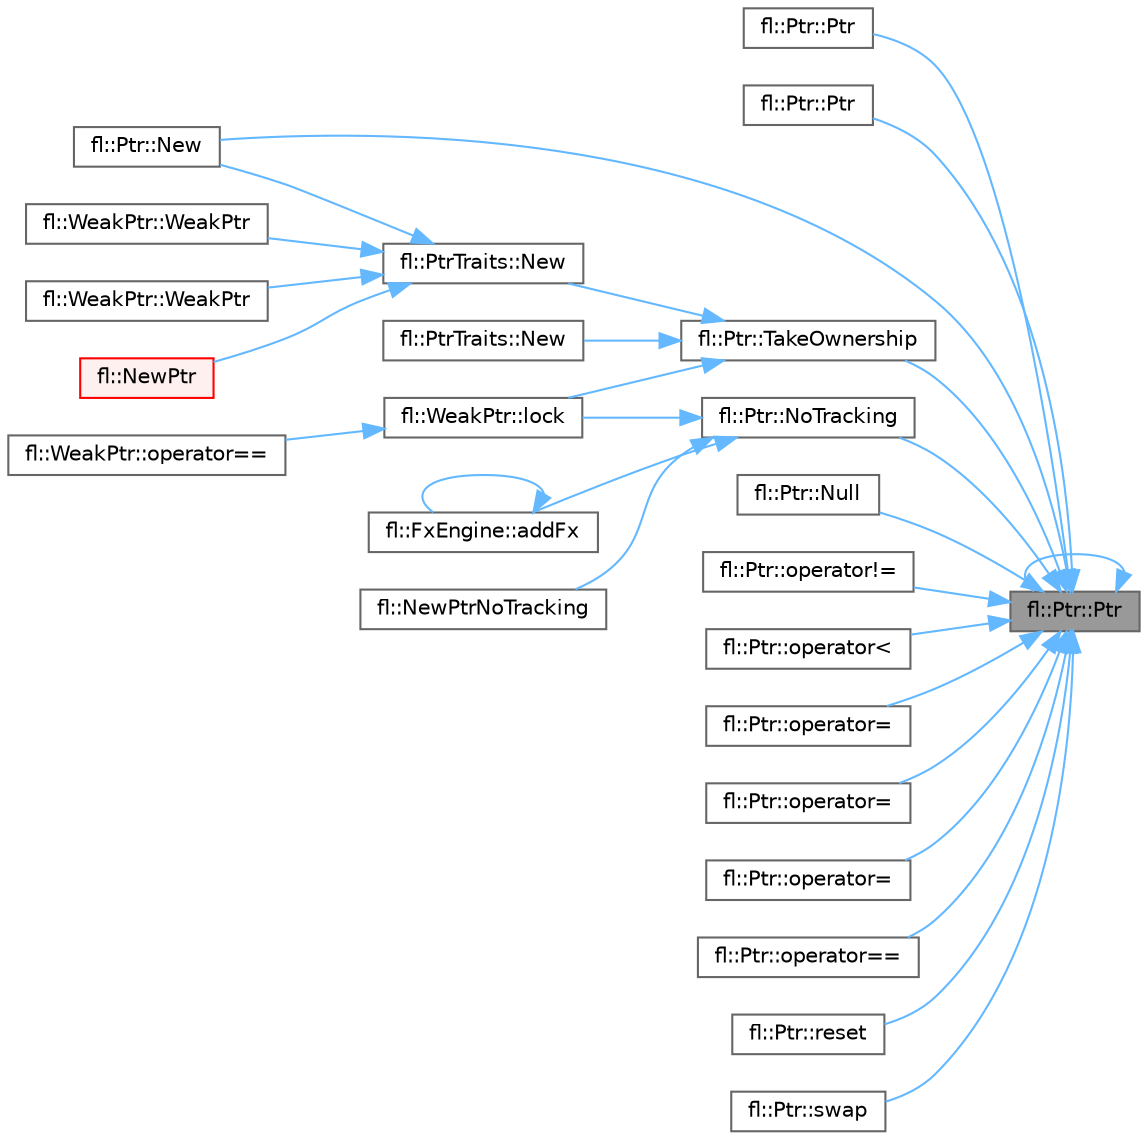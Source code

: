 digraph "fl::Ptr::Ptr"
{
 // INTERACTIVE_SVG=YES
 // LATEX_PDF_SIZE
  bgcolor="transparent";
  edge [fontname=Helvetica,fontsize=10,labelfontname=Helvetica,labelfontsize=10];
  node [fontname=Helvetica,fontsize=10,shape=box,height=0.2,width=0.4];
  rankdir="RL";
  Node1 [id="Node000001",label="fl::Ptr::Ptr",height=0.2,width=0.4,color="gray40", fillcolor="grey60", style="filled", fontcolor="black",tooltip=" "];
  Node1 -> Node2 [id="edge1_Node000001_Node000002",dir="back",color="steelblue1",style="solid",tooltip=" "];
  Node2 [id="Node000002",label="fl::Ptr::Ptr",height=0.2,width=0.4,color="grey40", fillcolor="white", style="filled",URL="$d1/d56/classfl_1_1_ptr_a8d9a8dbd1a6cf7b4801c396b8e802e1d.html#a8d9a8dbd1a6cf7b4801c396b8e802e1d",tooltip=" "];
  Node1 -> Node1 [id="edge2_Node000001_Node000001",dir="back",color="steelblue1",style="solid",tooltip=" "];
  Node1 -> Node3 [id="edge3_Node000001_Node000003",dir="back",color="steelblue1",style="solid",tooltip=" "];
  Node3 [id="Node000003",label="fl::Ptr::Ptr",height=0.2,width=0.4,color="grey40", fillcolor="white", style="filled",URL="$d1/d56/classfl_1_1_ptr_a4b6b952b8d8e861cdb64cc1a3672ce8d.html#a4b6b952b8d8e861cdb64cc1a3672ce8d",tooltip=" "];
  Node1 -> Node4 [id="edge4_Node000001_Node000004",dir="back",color="steelblue1",style="solid",tooltip=" "];
  Node4 [id="Node000004",label="fl::Ptr::New",height=0.2,width=0.4,color="grey40", fillcolor="white", style="filled",URL="$d1/d56/classfl_1_1_ptr_a4041b6379499b8faf0626509cbb9d357.html#a4041b6379499b8faf0626509cbb9d357",tooltip=" "];
  Node1 -> Node5 [id="edge5_Node000001_Node000005",dir="back",color="steelblue1",style="solid",tooltip=" "];
  Node5 [id="Node000005",label="fl::Ptr::NoTracking",height=0.2,width=0.4,color="grey40", fillcolor="white", style="filled",URL="$d1/d56/classfl_1_1_ptr_a634e230ee0f4e89e43a2e127aca31aee.html#a634e230ee0f4e89e43a2e127aca31aee",tooltip=" "];
  Node5 -> Node6 [id="edge6_Node000005_Node000006",dir="back",color="steelblue1",style="solid",tooltip=" "];
  Node6 [id="Node000006",label="fl::FxEngine::addFx",height=0.2,width=0.4,color="grey40", fillcolor="white", style="filled",URL="$d4/d60/classfl_1_1_fx_engine_ae7fcd8e1299e27e323cb96069321200b.html#ae7fcd8e1299e27e323cb96069321200b",tooltip="Adds a new effect to the engine."];
  Node6 -> Node6 [id="edge7_Node000006_Node000006",dir="back",color="steelblue1",style="solid",tooltip=" "];
  Node5 -> Node7 [id="edge8_Node000005_Node000007",dir="back",color="steelblue1",style="solid",tooltip=" "];
  Node7 [id="Node000007",label="fl::WeakPtr::lock",height=0.2,width=0.4,color="grey40", fillcolor="white", style="filled",URL="$db/d77/classfl_1_1_weak_ptr_ac52bc006cef9fef0774e23023aa5d9f2.html#ac52bc006cef9fef0774e23023aa5d9f2",tooltip=" "];
  Node7 -> Node8 [id="edge9_Node000007_Node000008",dir="back",color="steelblue1",style="solid",tooltip=" "];
  Node8 [id="Node000008",label="fl::WeakPtr::operator==",height=0.2,width=0.4,color="grey40", fillcolor="white", style="filled",URL="$db/d77/classfl_1_1_weak_ptr_a0e8a300bcc2b04d7f60b0ad7265f23da.html#a0e8a300bcc2b04d7f60b0ad7265f23da",tooltip=" "];
  Node5 -> Node9 [id="edge10_Node000005_Node000009",dir="back",color="steelblue1",style="solid",tooltip=" "];
  Node9 [id="Node000009",label="fl::NewPtrNoTracking",height=0.2,width=0.4,color="grey40", fillcolor="white", style="filled",URL="$d4/d36/namespacefl_a755f6bf38632d39e6a94a23adeed2736.html#a755f6bf38632d39e6a94a23adeed2736",tooltip=" "];
  Node1 -> Node10 [id="edge11_Node000001_Node000010",dir="back",color="steelblue1",style="solid",tooltip=" "];
  Node10 [id="Node000010",label="fl::Ptr::Null",height=0.2,width=0.4,color="grey40", fillcolor="white", style="filled",URL="$d1/d56/classfl_1_1_ptr_a957e9940a5c1a8363b79accc93625dc1.html#a957e9940a5c1a8363b79accc93625dc1",tooltip=" "];
  Node1 -> Node11 [id="edge12_Node000001_Node000011",dir="back",color="steelblue1",style="solid",tooltip=" "];
  Node11 [id="Node000011",label="fl::Ptr::operator!=",height=0.2,width=0.4,color="grey40", fillcolor="white", style="filled",URL="$d1/d56/classfl_1_1_ptr_a7dfb590b25cea41f077c559cd6bbf8aa.html#a7dfb590b25cea41f077c559cd6bbf8aa",tooltip=" "];
  Node1 -> Node12 [id="edge13_Node000001_Node000012",dir="back",color="steelblue1",style="solid",tooltip=" "];
  Node12 [id="Node000012",label="fl::Ptr::operator\<",height=0.2,width=0.4,color="grey40", fillcolor="white", style="filled",URL="$d1/d56/classfl_1_1_ptr_a12b1119fdfa005760cd0905ef452391e.html#a12b1119fdfa005760cd0905ef452391e",tooltip=" "];
  Node1 -> Node13 [id="edge14_Node000001_Node000013",dir="back",color="steelblue1",style="solid",tooltip=" "];
  Node13 [id="Node000013",label="fl::Ptr::operator=",height=0.2,width=0.4,color="grey40", fillcolor="white", style="filled",URL="$d1/d56/classfl_1_1_ptr_aa7535e1aa9e2824848c15a63bde6d6be.html#aa7535e1aa9e2824848c15a63bde6d6be",tooltip=" "];
  Node1 -> Node14 [id="edge15_Node000001_Node000014",dir="back",color="steelblue1",style="solid",tooltip=" "];
  Node14 [id="Node000014",label="fl::Ptr::operator=",height=0.2,width=0.4,color="grey40", fillcolor="white", style="filled",URL="$d1/d56/classfl_1_1_ptr_a387db388c8c46dbee9bb8b8312f56c88.html#a387db388c8c46dbee9bb8b8312f56c88",tooltip=" "];
  Node1 -> Node15 [id="edge16_Node000001_Node000015",dir="back",color="steelblue1",style="solid",tooltip=" "];
  Node15 [id="Node000015",label="fl::Ptr::operator=",height=0.2,width=0.4,color="grey40", fillcolor="white", style="filled",URL="$d1/d56/classfl_1_1_ptr_a9b5011d9740dd8b3b5fde480b22d7511.html#a9b5011d9740dd8b3b5fde480b22d7511",tooltip=" "];
  Node1 -> Node16 [id="edge17_Node000001_Node000016",dir="back",color="steelblue1",style="solid",tooltip=" "];
  Node16 [id="Node000016",label="fl::Ptr::operator==",height=0.2,width=0.4,color="grey40", fillcolor="white", style="filled",URL="$d1/d56/classfl_1_1_ptr_a6178f135ababeb5e646e9921fed6987b.html#a6178f135ababeb5e646e9921fed6987b",tooltip=" "];
  Node1 -> Node17 [id="edge18_Node000001_Node000017",dir="back",color="steelblue1",style="solid",tooltip=" "];
  Node17 [id="Node000017",label="fl::Ptr::reset",height=0.2,width=0.4,color="grey40", fillcolor="white", style="filled",URL="$d1/d56/classfl_1_1_ptr_a1400b2b6296198c993964acec7d3f860.html#a1400b2b6296198c993964acec7d3f860",tooltip=" "];
  Node1 -> Node18 [id="edge19_Node000001_Node000018",dir="back",color="steelblue1",style="solid",tooltip=" "];
  Node18 [id="Node000018",label="fl::Ptr::swap",height=0.2,width=0.4,color="grey40", fillcolor="white", style="filled",URL="$d1/d56/classfl_1_1_ptr_a2fefe47abbb48f0070ddb84dcddf29ab.html#a2fefe47abbb48f0070ddb84dcddf29ab",tooltip=" "];
  Node1 -> Node19 [id="edge20_Node000001_Node000019",dir="back",color="steelblue1",style="solid",tooltip=" "];
  Node19 [id="Node000019",label="fl::Ptr::TakeOwnership",height=0.2,width=0.4,color="grey40", fillcolor="white", style="filled",URL="$d1/d56/classfl_1_1_ptr_a2895e9ece61a2b6fdd33f8195033cfbe.html#a2895e9ece61a2b6fdd33f8195033cfbe",tooltip=" "];
  Node19 -> Node7 [id="edge21_Node000019_Node000007",dir="back",color="steelblue1",style="solid",tooltip=" "];
  Node19 -> Node20 [id="edge22_Node000019_Node000020",dir="back",color="steelblue1",style="solid",tooltip=" "];
  Node20 [id="Node000020",label="fl::PtrTraits::New",height=0.2,width=0.4,color="grey40", fillcolor="white", style="filled",URL="$da/d84/classfl_1_1_ptr_traits_a6f44b5dc3ee20b4ba14ed6b765cfa776.html#a6f44b5dc3ee20b4ba14ed6b765cfa776",tooltip=" "];
  Node20 -> Node21 [id="edge23_Node000020_Node000021",dir="back",color="steelblue1",style="solid",tooltip=" "];
  Node21 [id="Node000021",label="fl::WeakPtr::WeakPtr",height=0.2,width=0.4,color="grey40", fillcolor="white", style="filled",URL="$db/d77/classfl_1_1_weak_ptr_ae5e7b086bce142fafeda9fd7857a2522.html#ae5e7b086bce142fafeda9fd7857a2522",tooltip=" "];
  Node20 -> Node22 [id="edge24_Node000020_Node000022",dir="back",color="steelblue1",style="solid",tooltip=" "];
  Node22 [id="Node000022",label="fl::WeakPtr::WeakPtr",height=0.2,width=0.4,color="grey40", fillcolor="white", style="filled",URL="$db/d77/classfl_1_1_weak_ptr_a91f5017c37790d882d59ac3517dbb7da.html#a91f5017c37790d882d59ac3517dbb7da",tooltip=" "];
  Node20 -> Node4 [id="edge25_Node000020_Node000004",dir="back",color="steelblue1",style="solid",tooltip=" "];
  Node20 -> Node23 [id="edge26_Node000020_Node000023",dir="back",color="steelblue1",style="solid",tooltip=" "];
  Node23 [id="Node000023",label="fl::NewPtr",height=0.2,width=0.4,color="red", fillcolor="#FFF0F0", style="filled",URL="$d4/d36/namespacefl_aa46ba73e92c85e05f9ee42f4008cfbe0.html#aa46ba73e92c85e05f9ee42f4008cfbe0",tooltip=" "];
  Node19 -> Node37 [id="edge27_Node000019_Node000037",dir="back",color="steelblue1",style="solid",tooltip=" "];
  Node37 [id="Node000037",label="fl::PtrTraits::New",height=0.2,width=0.4,color="grey40", fillcolor="white", style="filled",URL="$da/d84/classfl_1_1_ptr_traits_a8f1f367153b1047c93dc60fa54ac117d.html#a8f1f367153b1047c93dc60fa54ac117d",tooltip=" "];
}
